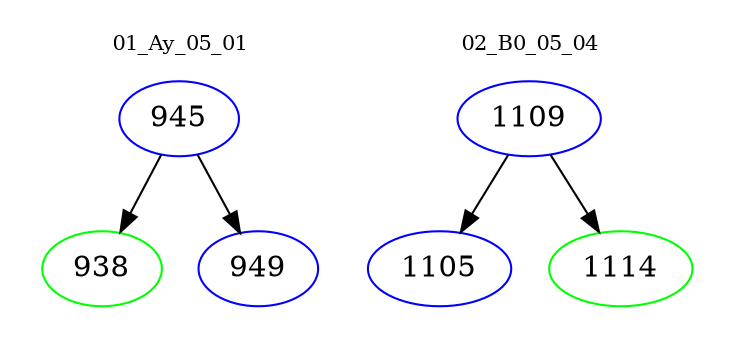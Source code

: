 digraph{
subgraph cluster_0 {
color = white
label = "01_Ay_05_01";
fontsize=10;
T0_945 [label="945", color="blue"]
T0_945 -> T0_938 [color="black"]
T0_938 [label="938", color="green"]
T0_945 -> T0_949 [color="black"]
T0_949 [label="949", color="blue"]
}
subgraph cluster_1 {
color = white
label = "02_B0_05_04";
fontsize=10;
T1_1109 [label="1109", color="blue"]
T1_1109 -> T1_1105 [color="black"]
T1_1105 [label="1105", color="blue"]
T1_1109 -> T1_1114 [color="black"]
T1_1114 [label="1114", color="green"]
}
}
